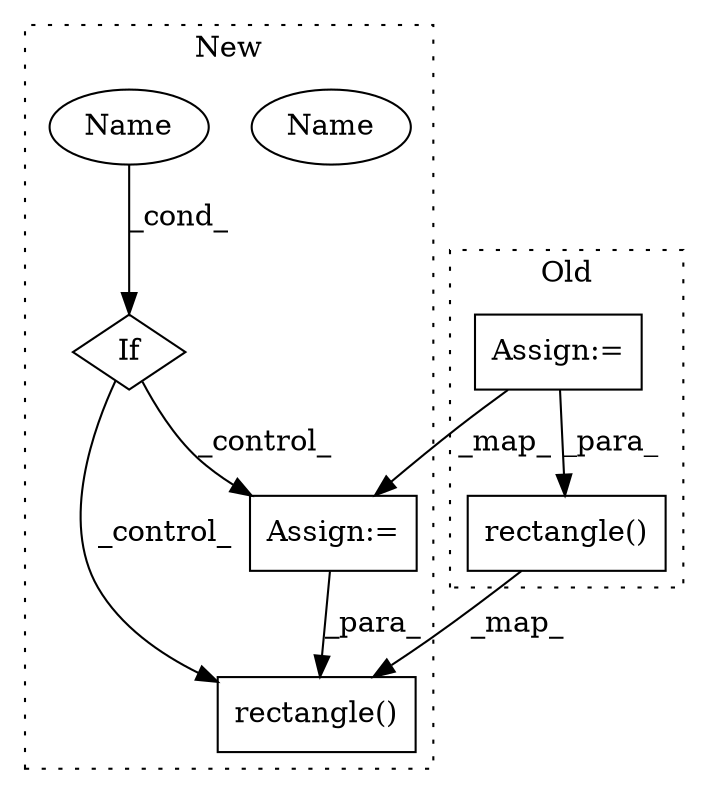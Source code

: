 digraph G {
subgraph cluster0 {
1 [label="rectangle()" a="75" s="657,898" l="24,8" shape="box"];
4 [label="Assign:=" a="68" s="552" l="3" shape="box"];
label = "Old";
style="dotted";
}
subgraph cluster1 {
2 [label="rectangle()" a="75" s="705,962" l="28,12" shape="box"];
3 [label="If" a="96" s="567" l="3" shape="diamond"];
5 [label="Assign:=" a="68" s="592" l="3" shape="box"];
6 [label="Name" a="87" s="570" l="9" shape="ellipse"];
7 [label="Name" a="87" s="570" l="9" shape="ellipse"];
label = "New";
style="dotted";
}
1 -> 2 [label="_map_"];
3 -> 2 [label="_control_"];
3 -> 5 [label="_control_"];
4 -> 5 [label="_map_"];
4 -> 1 [label="_para_"];
5 -> 2 [label="_para_"];
7 -> 3 [label="_cond_"];
}